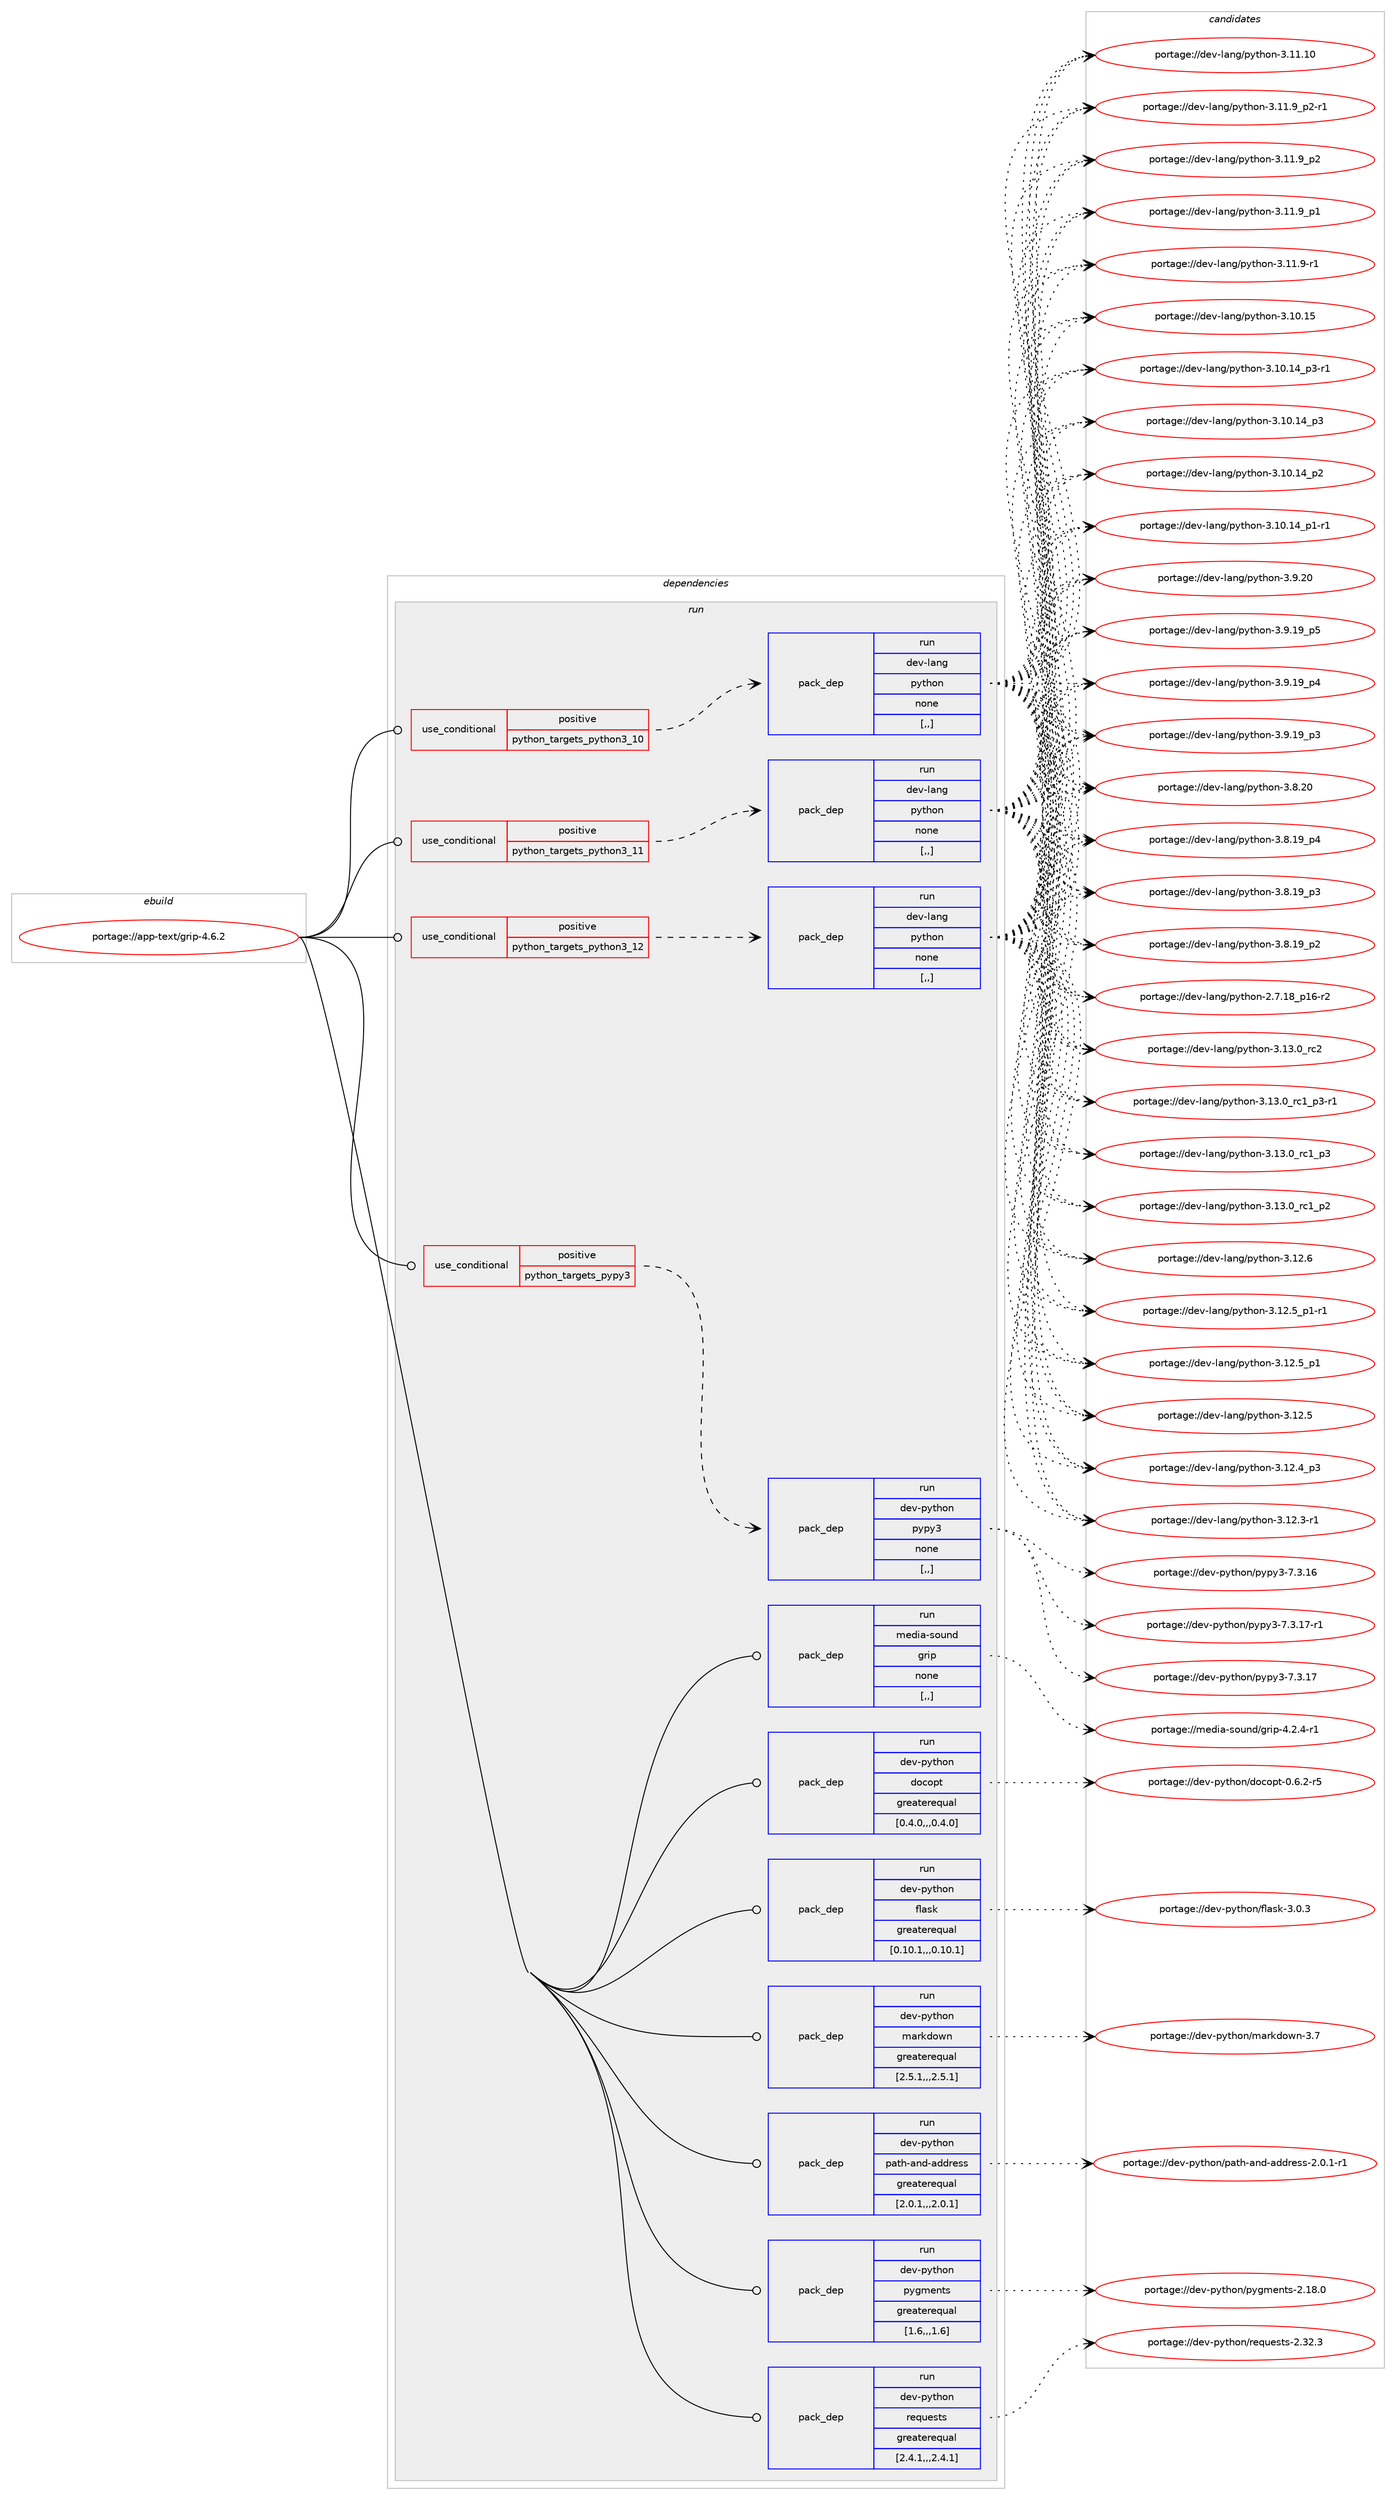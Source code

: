 digraph prolog {

# *************
# Graph options
# *************

newrank=true;
concentrate=true;
compound=true;
graph [rankdir=LR,fontname=Helvetica,fontsize=10,ranksep=1.5];#, ranksep=2.5, nodesep=0.2];
edge  [arrowhead=vee];
node  [fontname=Helvetica,fontsize=10];

# **********
# The ebuild
# **********

subgraph cluster_leftcol {
color=gray;
label=<<i>ebuild</i>>;
id [label="portage://app-text/grip-4.6.2", color=red, width=4, href="../app-text/grip-4.6.2.svg"];
}

# ****************
# The dependencies
# ****************

subgraph cluster_midcol {
color=gray;
label=<<i>dependencies</i>>;
subgraph cluster_compile {
fillcolor="#eeeeee";
style=filled;
label=<<i>compile</i>>;
}
subgraph cluster_compileandrun {
fillcolor="#eeeeee";
style=filled;
label=<<i>compile and run</i>>;
}
subgraph cluster_run {
fillcolor="#eeeeee";
style=filled;
label=<<i>run</i>>;
subgraph cond144934 {
dependency549060 [label=<<TABLE BORDER="0" CELLBORDER="1" CELLSPACING="0" CELLPADDING="4"><TR><TD ROWSPAN="3" CELLPADDING="10">use_conditional</TD></TR><TR><TD>positive</TD></TR><TR><TD>python_targets_pypy3</TD></TR></TABLE>>, shape=none, color=red];
subgraph pack400032 {
dependency549061 [label=<<TABLE BORDER="0" CELLBORDER="1" CELLSPACING="0" CELLPADDING="4" WIDTH="220"><TR><TD ROWSPAN="6" CELLPADDING="30">pack_dep</TD></TR><TR><TD WIDTH="110">run</TD></TR><TR><TD>dev-python</TD></TR><TR><TD>pypy3</TD></TR><TR><TD>none</TD></TR><TR><TD>[,,]</TD></TR></TABLE>>, shape=none, color=blue];
}
dependency549060:e -> dependency549061:w [weight=20,style="dashed",arrowhead="vee"];
}
id:e -> dependency549060:w [weight=20,style="solid",arrowhead="odot"];
subgraph cond144935 {
dependency549062 [label=<<TABLE BORDER="0" CELLBORDER="1" CELLSPACING="0" CELLPADDING="4"><TR><TD ROWSPAN="3" CELLPADDING="10">use_conditional</TD></TR><TR><TD>positive</TD></TR><TR><TD>python_targets_python3_10</TD></TR></TABLE>>, shape=none, color=red];
subgraph pack400033 {
dependency549063 [label=<<TABLE BORDER="0" CELLBORDER="1" CELLSPACING="0" CELLPADDING="4" WIDTH="220"><TR><TD ROWSPAN="6" CELLPADDING="30">pack_dep</TD></TR><TR><TD WIDTH="110">run</TD></TR><TR><TD>dev-lang</TD></TR><TR><TD>python</TD></TR><TR><TD>none</TD></TR><TR><TD>[,,]</TD></TR></TABLE>>, shape=none, color=blue];
}
dependency549062:e -> dependency549063:w [weight=20,style="dashed",arrowhead="vee"];
}
id:e -> dependency549062:w [weight=20,style="solid",arrowhead="odot"];
subgraph cond144936 {
dependency549064 [label=<<TABLE BORDER="0" CELLBORDER="1" CELLSPACING="0" CELLPADDING="4"><TR><TD ROWSPAN="3" CELLPADDING="10">use_conditional</TD></TR><TR><TD>positive</TD></TR><TR><TD>python_targets_python3_11</TD></TR></TABLE>>, shape=none, color=red];
subgraph pack400034 {
dependency549065 [label=<<TABLE BORDER="0" CELLBORDER="1" CELLSPACING="0" CELLPADDING="4" WIDTH="220"><TR><TD ROWSPAN="6" CELLPADDING="30">pack_dep</TD></TR><TR><TD WIDTH="110">run</TD></TR><TR><TD>dev-lang</TD></TR><TR><TD>python</TD></TR><TR><TD>none</TD></TR><TR><TD>[,,]</TD></TR></TABLE>>, shape=none, color=blue];
}
dependency549064:e -> dependency549065:w [weight=20,style="dashed",arrowhead="vee"];
}
id:e -> dependency549064:w [weight=20,style="solid",arrowhead="odot"];
subgraph cond144937 {
dependency549066 [label=<<TABLE BORDER="0" CELLBORDER="1" CELLSPACING="0" CELLPADDING="4"><TR><TD ROWSPAN="3" CELLPADDING="10">use_conditional</TD></TR><TR><TD>positive</TD></TR><TR><TD>python_targets_python3_12</TD></TR></TABLE>>, shape=none, color=red];
subgraph pack400035 {
dependency549067 [label=<<TABLE BORDER="0" CELLBORDER="1" CELLSPACING="0" CELLPADDING="4" WIDTH="220"><TR><TD ROWSPAN="6" CELLPADDING="30">pack_dep</TD></TR><TR><TD WIDTH="110">run</TD></TR><TR><TD>dev-lang</TD></TR><TR><TD>python</TD></TR><TR><TD>none</TD></TR><TR><TD>[,,]</TD></TR></TABLE>>, shape=none, color=blue];
}
dependency549066:e -> dependency549067:w [weight=20,style="dashed",arrowhead="vee"];
}
id:e -> dependency549066:w [weight=20,style="solid",arrowhead="odot"];
subgraph pack400036 {
dependency549068 [label=<<TABLE BORDER="0" CELLBORDER="1" CELLSPACING="0" CELLPADDING="4" WIDTH="220"><TR><TD ROWSPAN="6" CELLPADDING="30">pack_dep</TD></TR><TR><TD WIDTH="110">run</TD></TR><TR><TD>dev-python</TD></TR><TR><TD>docopt</TD></TR><TR><TD>greaterequal</TD></TR><TR><TD>[0.4.0,,,0.4.0]</TD></TR></TABLE>>, shape=none, color=blue];
}
id:e -> dependency549068:w [weight=20,style="solid",arrowhead="odot"];
subgraph pack400037 {
dependency549069 [label=<<TABLE BORDER="0" CELLBORDER="1" CELLSPACING="0" CELLPADDING="4" WIDTH="220"><TR><TD ROWSPAN="6" CELLPADDING="30">pack_dep</TD></TR><TR><TD WIDTH="110">run</TD></TR><TR><TD>dev-python</TD></TR><TR><TD>flask</TD></TR><TR><TD>greaterequal</TD></TR><TR><TD>[0.10.1,,,0.10.1]</TD></TR></TABLE>>, shape=none, color=blue];
}
id:e -> dependency549069:w [weight=20,style="solid",arrowhead="odot"];
subgraph pack400038 {
dependency549070 [label=<<TABLE BORDER="0" CELLBORDER="1" CELLSPACING="0" CELLPADDING="4" WIDTH="220"><TR><TD ROWSPAN="6" CELLPADDING="30">pack_dep</TD></TR><TR><TD WIDTH="110">run</TD></TR><TR><TD>dev-python</TD></TR><TR><TD>markdown</TD></TR><TR><TD>greaterequal</TD></TR><TR><TD>[2.5.1,,,2.5.1]</TD></TR></TABLE>>, shape=none, color=blue];
}
id:e -> dependency549070:w [weight=20,style="solid",arrowhead="odot"];
subgraph pack400039 {
dependency549071 [label=<<TABLE BORDER="0" CELLBORDER="1" CELLSPACING="0" CELLPADDING="4" WIDTH="220"><TR><TD ROWSPAN="6" CELLPADDING="30">pack_dep</TD></TR><TR><TD WIDTH="110">run</TD></TR><TR><TD>dev-python</TD></TR><TR><TD>path-and-address</TD></TR><TR><TD>greaterequal</TD></TR><TR><TD>[2.0.1,,,2.0.1]</TD></TR></TABLE>>, shape=none, color=blue];
}
id:e -> dependency549071:w [weight=20,style="solid",arrowhead="odot"];
subgraph pack400040 {
dependency549072 [label=<<TABLE BORDER="0" CELLBORDER="1" CELLSPACING="0" CELLPADDING="4" WIDTH="220"><TR><TD ROWSPAN="6" CELLPADDING="30">pack_dep</TD></TR><TR><TD WIDTH="110">run</TD></TR><TR><TD>dev-python</TD></TR><TR><TD>pygments</TD></TR><TR><TD>greaterequal</TD></TR><TR><TD>[1.6,,,1.6]</TD></TR></TABLE>>, shape=none, color=blue];
}
id:e -> dependency549072:w [weight=20,style="solid",arrowhead="odot"];
subgraph pack400041 {
dependency549073 [label=<<TABLE BORDER="0" CELLBORDER="1" CELLSPACING="0" CELLPADDING="4" WIDTH="220"><TR><TD ROWSPAN="6" CELLPADDING="30">pack_dep</TD></TR><TR><TD WIDTH="110">run</TD></TR><TR><TD>dev-python</TD></TR><TR><TD>requests</TD></TR><TR><TD>greaterequal</TD></TR><TR><TD>[2.4.1,,,2.4.1]</TD></TR></TABLE>>, shape=none, color=blue];
}
id:e -> dependency549073:w [weight=20,style="solid",arrowhead="odot"];
subgraph pack400042 {
dependency549074 [label=<<TABLE BORDER="0" CELLBORDER="1" CELLSPACING="0" CELLPADDING="4" WIDTH="220"><TR><TD ROWSPAN="6" CELLPADDING="30">pack_dep</TD></TR><TR><TD WIDTH="110">run</TD></TR><TR><TD>media-sound</TD></TR><TR><TD>grip</TD></TR><TR><TD>none</TD></TR><TR><TD>[,,]</TD></TR></TABLE>>, shape=none, color=blue];
}
id:e -> dependency549074:w [weight=20,style="solid",arrowhead="odot"];
}
}

# **************
# The candidates
# **************

subgraph cluster_choices {
rank=same;
color=gray;
label=<<i>candidates</i>>;

subgraph choice400032 {
color=black;
nodesep=1;
choice100101118451121211161041111104711212111212151455546514649554511449 [label="portage://dev-python/pypy3-7.3.17-r1", color=red, width=4,href="../dev-python/pypy3-7.3.17-r1.svg"];
choice10010111845112121116104111110471121211121215145554651464955 [label="portage://dev-python/pypy3-7.3.17", color=red, width=4,href="../dev-python/pypy3-7.3.17.svg"];
choice10010111845112121116104111110471121211121215145554651464954 [label="portage://dev-python/pypy3-7.3.16", color=red, width=4,href="../dev-python/pypy3-7.3.16.svg"];
dependency549061:e -> choice100101118451121211161041111104711212111212151455546514649554511449:w [style=dotted,weight="100"];
dependency549061:e -> choice10010111845112121116104111110471121211121215145554651464955:w [style=dotted,weight="100"];
dependency549061:e -> choice10010111845112121116104111110471121211121215145554651464954:w [style=dotted,weight="100"];
}
subgraph choice400033 {
color=black;
nodesep=1;
choice10010111845108971101034711212111610411111045514649514648951149950 [label="portage://dev-lang/python-3.13.0_rc2", color=red, width=4,href="../dev-lang/python-3.13.0_rc2.svg"];
choice1001011184510897110103471121211161041111104551464951464895114994995112514511449 [label="portage://dev-lang/python-3.13.0_rc1_p3-r1", color=red, width=4,href="../dev-lang/python-3.13.0_rc1_p3-r1.svg"];
choice100101118451089711010347112121116104111110455146495146489511499499511251 [label="portage://dev-lang/python-3.13.0_rc1_p3", color=red, width=4,href="../dev-lang/python-3.13.0_rc1_p3.svg"];
choice100101118451089711010347112121116104111110455146495146489511499499511250 [label="portage://dev-lang/python-3.13.0_rc1_p2", color=red, width=4,href="../dev-lang/python-3.13.0_rc1_p2.svg"];
choice10010111845108971101034711212111610411111045514649504654 [label="portage://dev-lang/python-3.12.6", color=red, width=4,href="../dev-lang/python-3.12.6.svg"];
choice1001011184510897110103471121211161041111104551464950465395112494511449 [label="portage://dev-lang/python-3.12.5_p1-r1", color=red, width=4,href="../dev-lang/python-3.12.5_p1-r1.svg"];
choice100101118451089711010347112121116104111110455146495046539511249 [label="portage://dev-lang/python-3.12.5_p1", color=red, width=4,href="../dev-lang/python-3.12.5_p1.svg"];
choice10010111845108971101034711212111610411111045514649504653 [label="portage://dev-lang/python-3.12.5", color=red, width=4,href="../dev-lang/python-3.12.5.svg"];
choice100101118451089711010347112121116104111110455146495046529511251 [label="portage://dev-lang/python-3.12.4_p3", color=red, width=4,href="../dev-lang/python-3.12.4_p3.svg"];
choice100101118451089711010347112121116104111110455146495046514511449 [label="portage://dev-lang/python-3.12.3-r1", color=red, width=4,href="../dev-lang/python-3.12.3-r1.svg"];
choice1001011184510897110103471121211161041111104551464949464948 [label="portage://dev-lang/python-3.11.10", color=red, width=4,href="../dev-lang/python-3.11.10.svg"];
choice1001011184510897110103471121211161041111104551464949465795112504511449 [label="portage://dev-lang/python-3.11.9_p2-r1", color=red, width=4,href="../dev-lang/python-3.11.9_p2-r1.svg"];
choice100101118451089711010347112121116104111110455146494946579511250 [label="portage://dev-lang/python-3.11.9_p2", color=red, width=4,href="../dev-lang/python-3.11.9_p2.svg"];
choice100101118451089711010347112121116104111110455146494946579511249 [label="portage://dev-lang/python-3.11.9_p1", color=red, width=4,href="../dev-lang/python-3.11.9_p1.svg"];
choice100101118451089711010347112121116104111110455146494946574511449 [label="portage://dev-lang/python-3.11.9-r1", color=red, width=4,href="../dev-lang/python-3.11.9-r1.svg"];
choice1001011184510897110103471121211161041111104551464948464953 [label="portage://dev-lang/python-3.10.15", color=red, width=4,href="../dev-lang/python-3.10.15.svg"];
choice100101118451089711010347112121116104111110455146494846495295112514511449 [label="portage://dev-lang/python-3.10.14_p3-r1", color=red, width=4,href="../dev-lang/python-3.10.14_p3-r1.svg"];
choice10010111845108971101034711212111610411111045514649484649529511251 [label="portage://dev-lang/python-3.10.14_p3", color=red, width=4,href="../dev-lang/python-3.10.14_p3.svg"];
choice10010111845108971101034711212111610411111045514649484649529511250 [label="portage://dev-lang/python-3.10.14_p2", color=red, width=4,href="../dev-lang/python-3.10.14_p2.svg"];
choice100101118451089711010347112121116104111110455146494846495295112494511449 [label="portage://dev-lang/python-3.10.14_p1-r1", color=red, width=4,href="../dev-lang/python-3.10.14_p1-r1.svg"];
choice10010111845108971101034711212111610411111045514657465048 [label="portage://dev-lang/python-3.9.20", color=red, width=4,href="../dev-lang/python-3.9.20.svg"];
choice100101118451089711010347112121116104111110455146574649579511253 [label="portage://dev-lang/python-3.9.19_p5", color=red, width=4,href="../dev-lang/python-3.9.19_p5.svg"];
choice100101118451089711010347112121116104111110455146574649579511252 [label="portage://dev-lang/python-3.9.19_p4", color=red, width=4,href="../dev-lang/python-3.9.19_p4.svg"];
choice100101118451089711010347112121116104111110455146574649579511251 [label="portage://dev-lang/python-3.9.19_p3", color=red, width=4,href="../dev-lang/python-3.9.19_p3.svg"];
choice10010111845108971101034711212111610411111045514656465048 [label="portage://dev-lang/python-3.8.20", color=red, width=4,href="../dev-lang/python-3.8.20.svg"];
choice100101118451089711010347112121116104111110455146564649579511252 [label="portage://dev-lang/python-3.8.19_p4", color=red, width=4,href="../dev-lang/python-3.8.19_p4.svg"];
choice100101118451089711010347112121116104111110455146564649579511251 [label="portage://dev-lang/python-3.8.19_p3", color=red, width=4,href="../dev-lang/python-3.8.19_p3.svg"];
choice100101118451089711010347112121116104111110455146564649579511250 [label="portage://dev-lang/python-3.8.19_p2", color=red, width=4,href="../dev-lang/python-3.8.19_p2.svg"];
choice100101118451089711010347112121116104111110455046554649569511249544511450 [label="portage://dev-lang/python-2.7.18_p16-r2", color=red, width=4,href="../dev-lang/python-2.7.18_p16-r2.svg"];
dependency549063:e -> choice10010111845108971101034711212111610411111045514649514648951149950:w [style=dotted,weight="100"];
dependency549063:e -> choice1001011184510897110103471121211161041111104551464951464895114994995112514511449:w [style=dotted,weight="100"];
dependency549063:e -> choice100101118451089711010347112121116104111110455146495146489511499499511251:w [style=dotted,weight="100"];
dependency549063:e -> choice100101118451089711010347112121116104111110455146495146489511499499511250:w [style=dotted,weight="100"];
dependency549063:e -> choice10010111845108971101034711212111610411111045514649504654:w [style=dotted,weight="100"];
dependency549063:e -> choice1001011184510897110103471121211161041111104551464950465395112494511449:w [style=dotted,weight="100"];
dependency549063:e -> choice100101118451089711010347112121116104111110455146495046539511249:w [style=dotted,weight="100"];
dependency549063:e -> choice10010111845108971101034711212111610411111045514649504653:w [style=dotted,weight="100"];
dependency549063:e -> choice100101118451089711010347112121116104111110455146495046529511251:w [style=dotted,weight="100"];
dependency549063:e -> choice100101118451089711010347112121116104111110455146495046514511449:w [style=dotted,weight="100"];
dependency549063:e -> choice1001011184510897110103471121211161041111104551464949464948:w [style=dotted,weight="100"];
dependency549063:e -> choice1001011184510897110103471121211161041111104551464949465795112504511449:w [style=dotted,weight="100"];
dependency549063:e -> choice100101118451089711010347112121116104111110455146494946579511250:w [style=dotted,weight="100"];
dependency549063:e -> choice100101118451089711010347112121116104111110455146494946579511249:w [style=dotted,weight="100"];
dependency549063:e -> choice100101118451089711010347112121116104111110455146494946574511449:w [style=dotted,weight="100"];
dependency549063:e -> choice1001011184510897110103471121211161041111104551464948464953:w [style=dotted,weight="100"];
dependency549063:e -> choice100101118451089711010347112121116104111110455146494846495295112514511449:w [style=dotted,weight="100"];
dependency549063:e -> choice10010111845108971101034711212111610411111045514649484649529511251:w [style=dotted,weight="100"];
dependency549063:e -> choice10010111845108971101034711212111610411111045514649484649529511250:w [style=dotted,weight="100"];
dependency549063:e -> choice100101118451089711010347112121116104111110455146494846495295112494511449:w [style=dotted,weight="100"];
dependency549063:e -> choice10010111845108971101034711212111610411111045514657465048:w [style=dotted,weight="100"];
dependency549063:e -> choice100101118451089711010347112121116104111110455146574649579511253:w [style=dotted,weight="100"];
dependency549063:e -> choice100101118451089711010347112121116104111110455146574649579511252:w [style=dotted,weight="100"];
dependency549063:e -> choice100101118451089711010347112121116104111110455146574649579511251:w [style=dotted,weight="100"];
dependency549063:e -> choice10010111845108971101034711212111610411111045514656465048:w [style=dotted,weight="100"];
dependency549063:e -> choice100101118451089711010347112121116104111110455146564649579511252:w [style=dotted,weight="100"];
dependency549063:e -> choice100101118451089711010347112121116104111110455146564649579511251:w [style=dotted,weight="100"];
dependency549063:e -> choice100101118451089711010347112121116104111110455146564649579511250:w [style=dotted,weight="100"];
dependency549063:e -> choice100101118451089711010347112121116104111110455046554649569511249544511450:w [style=dotted,weight="100"];
}
subgraph choice400034 {
color=black;
nodesep=1;
choice10010111845108971101034711212111610411111045514649514648951149950 [label="portage://dev-lang/python-3.13.0_rc2", color=red, width=4,href="../dev-lang/python-3.13.0_rc2.svg"];
choice1001011184510897110103471121211161041111104551464951464895114994995112514511449 [label="portage://dev-lang/python-3.13.0_rc1_p3-r1", color=red, width=4,href="../dev-lang/python-3.13.0_rc1_p3-r1.svg"];
choice100101118451089711010347112121116104111110455146495146489511499499511251 [label="portage://dev-lang/python-3.13.0_rc1_p3", color=red, width=4,href="../dev-lang/python-3.13.0_rc1_p3.svg"];
choice100101118451089711010347112121116104111110455146495146489511499499511250 [label="portage://dev-lang/python-3.13.0_rc1_p2", color=red, width=4,href="../dev-lang/python-3.13.0_rc1_p2.svg"];
choice10010111845108971101034711212111610411111045514649504654 [label="portage://dev-lang/python-3.12.6", color=red, width=4,href="../dev-lang/python-3.12.6.svg"];
choice1001011184510897110103471121211161041111104551464950465395112494511449 [label="portage://dev-lang/python-3.12.5_p1-r1", color=red, width=4,href="../dev-lang/python-3.12.5_p1-r1.svg"];
choice100101118451089711010347112121116104111110455146495046539511249 [label="portage://dev-lang/python-3.12.5_p1", color=red, width=4,href="../dev-lang/python-3.12.5_p1.svg"];
choice10010111845108971101034711212111610411111045514649504653 [label="portage://dev-lang/python-3.12.5", color=red, width=4,href="../dev-lang/python-3.12.5.svg"];
choice100101118451089711010347112121116104111110455146495046529511251 [label="portage://dev-lang/python-3.12.4_p3", color=red, width=4,href="../dev-lang/python-3.12.4_p3.svg"];
choice100101118451089711010347112121116104111110455146495046514511449 [label="portage://dev-lang/python-3.12.3-r1", color=red, width=4,href="../dev-lang/python-3.12.3-r1.svg"];
choice1001011184510897110103471121211161041111104551464949464948 [label="portage://dev-lang/python-3.11.10", color=red, width=4,href="../dev-lang/python-3.11.10.svg"];
choice1001011184510897110103471121211161041111104551464949465795112504511449 [label="portage://dev-lang/python-3.11.9_p2-r1", color=red, width=4,href="../dev-lang/python-3.11.9_p2-r1.svg"];
choice100101118451089711010347112121116104111110455146494946579511250 [label="portage://dev-lang/python-3.11.9_p2", color=red, width=4,href="../dev-lang/python-3.11.9_p2.svg"];
choice100101118451089711010347112121116104111110455146494946579511249 [label="portage://dev-lang/python-3.11.9_p1", color=red, width=4,href="../dev-lang/python-3.11.9_p1.svg"];
choice100101118451089711010347112121116104111110455146494946574511449 [label="portage://dev-lang/python-3.11.9-r1", color=red, width=4,href="../dev-lang/python-3.11.9-r1.svg"];
choice1001011184510897110103471121211161041111104551464948464953 [label="portage://dev-lang/python-3.10.15", color=red, width=4,href="../dev-lang/python-3.10.15.svg"];
choice100101118451089711010347112121116104111110455146494846495295112514511449 [label="portage://dev-lang/python-3.10.14_p3-r1", color=red, width=4,href="../dev-lang/python-3.10.14_p3-r1.svg"];
choice10010111845108971101034711212111610411111045514649484649529511251 [label="portage://dev-lang/python-3.10.14_p3", color=red, width=4,href="../dev-lang/python-3.10.14_p3.svg"];
choice10010111845108971101034711212111610411111045514649484649529511250 [label="portage://dev-lang/python-3.10.14_p2", color=red, width=4,href="../dev-lang/python-3.10.14_p2.svg"];
choice100101118451089711010347112121116104111110455146494846495295112494511449 [label="portage://dev-lang/python-3.10.14_p1-r1", color=red, width=4,href="../dev-lang/python-3.10.14_p1-r1.svg"];
choice10010111845108971101034711212111610411111045514657465048 [label="portage://dev-lang/python-3.9.20", color=red, width=4,href="../dev-lang/python-3.9.20.svg"];
choice100101118451089711010347112121116104111110455146574649579511253 [label="portage://dev-lang/python-3.9.19_p5", color=red, width=4,href="../dev-lang/python-3.9.19_p5.svg"];
choice100101118451089711010347112121116104111110455146574649579511252 [label="portage://dev-lang/python-3.9.19_p4", color=red, width=4,href="../dev-lang/python-3.9.19_p4.svg"];
choice100101118451089711010347112121116104111110455146574649579511251 [label="portage://dev-lang/python-3.9.19_p3", color=red, width=4,href="../dev-lang/python-3.9.19_p3.svg"];
choice10010111845108971101034711212111610411111045514656465048 [label="portage://dev-lang/python-3.8.20", color=red, width=4,href="../dev-lang/python-3.8.20.svg"];
choice100101118451089711010347112121116104111110455146564649579511252 [label="portage://dev-lang/python-3.8.19_p4", color=red, width=4,href="../dev-lang/python-3.8.19_p4.svg"];
choice100101118451089711010347112121116104111110455146564649579511251 [label="portage://dev-lang/python-3.8.19_p3", color=red, width=4,href="../dev-lang/python-3.8.19_p3.svg"];
choice100101118451089711010347112121116104111110455146564649579511250 [label="portage://dev-lang/python-3.8.19_p2", color=red, width=4,href="../dev-lang/python-3.8.19_p2.svg"];
choice100101118451089711010347112121116104111110455046554649569511249544511450 [label="portage://dev-lang/python-2.7.18_p16-r2", color=red, width=4,href="../dev-lang/python-2.7.18_p16-r2.svg"];
dependency549065:e -> choice10010111845108971101034711212111610411111045514649514648951149950:w [style=dotted,weight="100"];
dependency549065:e -> choice1001011184510897110103471121211161041111104551464951464895114994995112514511449:w [style=dotted,weight="100"];
dependency549065:e -> choice100101118451089711010347112121116104111110455146495146489511499499511251:w [style=dotted,weight="100"];
dependency549065:e -> choice100101118451089711010347112121116104111110455146495146489511499499511250:w [style=dotted,weight="100"];
dependency549065:e -> choice10010111845108971101034711212111610411111045514649504654:w [style=dotted,weight="100"];
dependency549065:e -> choice1001011184510897110103471121211161041111104551464950465395112494511449:w [style=dotted,weight="100"];
dependency549065:e -> choice100101118451089711010347112121116104111110455146495046539511249:w [style=dotted,weight="100"];
dependency549065:e -> choice10010111845108971101034711212111610411111045514649504653:w [style=dotted,weight="100"];
dependency549065:e -> choice100101118451089711010347112121116104111110455146495046529511251:w [style=dotted,weight="100"];
dependency549065:e -> choice100101118451089711010347112121116104111110455146495046514511449:w [style=dotted,weight="100"];
dependency549065:e -> choice1001011184510897110103471121211161041111104551464949464948:w [style=dotted,weight="100"];
dependency549065:e -> choice1001011184510897110103471121211161041111104551464949465795112504511449:w [style=dotted,weight="100"];
dependency549065:e -> choice100101118451089711010347112121116104111110455146494946579511250:w [style=dotted,weight="100"];
dependency549065:e -> choice100101118451089711010347112121116104111110455146494946579511249:w [style=dotted,weight="100"];
dependency549065:e -> choice100101118451089711010347112121116104111110455146494946574511449:w [style=dotted,weight="100"];
dependency549065:e -> choice1001011184510897110103471121211161041111104551464948464953:w [style=dotted,weight="100"];
dependency549065:e -> choice100101118451089711010347112121116104111110455146494846495295112514511449:w [style=dotted,weight="100"];
dependency549065:e -> choice10010111845108971101034711212111610411111045514649484649529511251:w [style=dotted,weight="100"];
dependency549065:e -> choice10010111845108971101034711212111610411111045514649484649529511250:w [style=dotted,weight="100"];
dependency549065:e -> choice100101118451089711010347112121116104111110455146494846495295112494511449:w [style=dotted,weight="100"];
dependency549065:e -> choice10010111845108971101034711212111610411111045514657465048:w [style=dotted,weight="100"];
dependency549065:e -> choice100101118451089711010347112121116104111110455146574649579511253:w [style=dotted,weight="100"];
dependency549065:e -> choice100101118451089711010347112121116104111110455146574649579511252:w [style=dotted,weight="100"];
dependency549065:e -> choice100101118451089711010347112121116104111110455146574649579511251:w [style=dotted,weight="100"];
dependency549065:e -> choice10010111845108971101034711212111610411111045514656465048:w [style=dotted,weight="100"];
dependency549065:e -> choice100101118451089711010347112121116104111110455146564649579511252:w [style=dotted,weight="100"];
dependency549065:e -> choice100101118451089711010347112121116104111110455146564649579511251:w [style=dotted,weight="100"];
dependency549065:e -> choice100101118451089711010347112121116104111110455146564649579511250:w [style=dotted,weight="100"];
dependency549065:e -> choice100101118451089711010347112121116104111110455046554649569511249544511450:w [style=dotted,weight="100"];
}
subgraph choice400035 {
color=black;
nodesep=1;
choice10010111845108971101034711212111610411111045514649514648951149950 [label="portage://dev-lang/python-3.13.0_rc2", color=red, width=4,href="../dev-lang/python-3.13.0_rc2.svg"];
choice1001011184510897110103471121211161041111104551464951464895114994995112514511449 [label="portage://dev-lang/python-3.13.0_rc1_p3-r1", color=red, width=4,href="../dev-lang/python-3.13.0_rc1_p3-r1.svg"];
choice100101118451089711010347112121116104111110455146495146489511499499511251 [label="portage://dev-lang/python-3.13.0_rc1_p3", color=red, width=4,href="../dev-lang/python-3.13.0_rc1_p3.svg"];
choice100101118451089711010347112121116104111110455146495146489511499499511250 [label="portage://dev-lang/python-3.13.0_rc1_p2", color=red, width=4,href="../dev-lang/python-3.13.0_rc1_p2.svg"];
choice10010111845108971101034711212111610411111045514649504654 [label="portage://dev-lang/python-3.12.6", color=red, width=4,href="../dev-lang/python-3.12.6.svg"];
choice1001011184510897110103471121211161041111104551464950465395112494511449 [label="portage://dev-lang/python-3.12.5_p1-r1", color=red, width=4,href="../dev-lang/python-3.12.5_p1-r1.svg"];
choice100101118451089711010347112121116104111110455146495046539511249 [label="portage://dev-lang/python-3.12.5_p1", color=red, width=4,href="../dev-lang/python-3.12.5_p1.svg"];
choice10010111845108971101034711212111610411111045514649504653 [label="portage://dev-lang/python-3.12.5", color=red, width=4,href="../dev-lang/python-3.12.5.svg"];
choice100101118451089711010347112121116104111110455146495046529511251 [label="portage://dev-lang/python-3.12.4_p3", color=red, width=4,href="../dev-lang/python-3.12.4_p3.svg"];
choice100101118451089711010347112121116104111110455146495046514511449 [label="portage://dev-lang/python-3.12.3-r1", color=red, width=4,href="../dev-lang/python-3.12.3-r1.svg"];
choice1001011184510897110103471121211161041111104551464949464948 [label="portage://dev-lang/python-3.11.10", color=red, width=4,href="../dev-lang/python-3.11.10.svg"];
choice1001011184510897110103471121211161041111104551464949465795112504511449 [label="portage://dev-lang/python-3.11.9_p2-r1", color=red, width=4,href="../dev-lang/python-3.11.9_p2-r1.svg"];
choice100101118451089711010347112121116104111110455146494946579511250 [label="portage://dev-lang/python-3.11.9_p2", color=red, width=4,href="../dev-lang/python-3.11.9_p2.svg"];
choice100101118451089711010347112121116104111110455146494946579511249 [label="portage://dev-lang/python-3.11.9_p1", color=red, width=4,href="../dev-lang/python-3.11.9_p1.svg"];
choice100101118451089711010347112121116104111110455146494946574511449 [label="portage://dev-lang/python-3.11.9-r1", color=red, width=4,href="../dev-lang/python-3.11.9-r1.svg"];
choice1001011184510897110103471121211161041111104551464948464953 [label="portage://dev-lang/python-3.10.15", color=red, width=4,href="../dev-lang/python-3.10.15.svg"];
choice100101118451089711010347112121116104111110455146494846495295112514511449 [label="portage://dev-lang/python-3.10.14_p3-r1", color=red, width=4,href="../dev-lang/python-3.10.14_p3-r1.svg"];
choice10010111845108971101034711212111610411111045514649484649529511251 [label="portage://dev-lang/python-3.10.14_p3", color=red, width=4,href="../dev-lang/python-3.10.14_p3.svg"];
choice10010111845108971101034711212111610411111045514649484649529511250 [label="portage://dev-lang/python-3.10.14_p2", color=red, width=4,href="../dev-lang/python-3.10.14_p2.svg"];
choice100101118451089711010347112121116104111110455146494846495295112494511449 [label="portage://dev-lang/python-3.10.14_p1-r1", color=red, width=4,href="../dev-lang/python-3.10.14_p1-r1.svg"];
choice10010111845108971101034711212111610411111045514657465048 [label="portage://dev-lang/python-3.9.20", color=red, width=4,href="../dev-lang/python-3.9.20.svg"];
choice100101118451089711010347112121116104111110455146574649579511253 [label="portage://dev-lang/python-3.9.19_p5", color=red, width=4,href="../dev-lang/python-3.9.19_p5.svg"];
choice100101118451089711010347112121116104111110455146574649579511252 [label="portage://dev-lang/python-3.9.19_p4", color=red, width=4,href="../dev-lang/python-3.9.19_p4.svg"];
choice100101118451089711010347112121116104111110455146574649579511251 [label="portage://dev-lang/python-3.9.19_p3", color=red, width=4,href="../dev-lang/python-3.9.19_p3.svg"];
choice10010111845108971101034711212111610411111045514656465048 [label="portage://dev-lang/python-3.8.20", color=red, width=4,href="../dev-lang/python-3.8.20.svg"];
choice100101118451089711010347112121116104111110455146564649579511252 [label="portage://dev-lang/python-3.8.19_p4", color=red, width=4,href="../dev-lang/python-3.8.19_p4.svg"];
choice100101118451089711010347112121116104111110455146564649579511251 [label="portage://dev-lang/python-3.8.19_p3", color=red, width=4,href="../dev-lang/python-3.8.19_p3.svg"];
choice100101118451089711010347112121116104111110455146564649579511250 [label="portage://dev-lang/python-3.8.19_p2", color=red, width=4,href="../dev-lang/python-3.8.19_p2.svg"];
choice100101118451089711010347112121116104111110455046554649569511249544511450 [label="portage://dev-lang/python-2.7.18_p16-r2", color=red, width=4,href="../dev-lang/python-2.7.18_p16-r2.svg"];
dependency549067:e -> choice10010111845108971101034711212111610411111045514649514648951149950:w [style=dotted,weight="100"];
dependency549067:e -> choice1001011184510897110103471121211161041111104551464951464895114994995112514511449:w [style=dotted,weight="100"];
dependency549067:e -> choice100101118451089711010347112121116104111110455146495146489511499499511251:w [style=dotted,weight="100"];
dependency549067:e -> choice100101118451089711010347112121116104111110455146495146489511499499511250:w [style=dotted,weight="100"];
dependency549067:e -> choice10010111845108971101034711212111610411111045514649504654:w [style=dotted,weight="100"];
dependency549067:e -> choice1001011184510897110103471121211161041111104551464950465395112494511449:w [style=dotted,weight="100"];
dependency549067:e -> choice100101118451089711010347112121116104111110455146495046539511249:w [style=dotted,weight="100"];
dependency549067:e -> choice10010111845108971101034711212111610411111045514649504653:w [style=dotted,weight="100"];
dependency549067:e -> choice100101118451089711010347112121116104111110455146495046529511251:w [style=dotted,weight="100"];
dependency549067:e -> choice100101118451089711010347112121116104111110455146495046514511449:w [style=dotted,weight="100"];
dependency549067:e -> choice1001011184510897110103471121211161041111104551464949464948:w [style=dotted,weight="100"];
dependency549067:e -> choice1001011184510897110103471121211161041111104551464949465795112504511449:w [style=dotted,weight="100"];
dependency549067:e -> choice100101118451089711010347112121116104111110455146494946579511250:w [style=dotted,weight="100"];
dependency549067:e -> choice100101118451089711010347112121116104111110455146494946579511249:w [style=dotted,weight="100"];
dependency549067:e -> choice100101118451089711010347112121116104111110455146494946574511449:w [style=dotted,weight="100"];
dependency549067:e -> choice1001011184510897110103471121211161041111104551464948464953:w [style=dotted,weight="100"];
dependency549067:e -> choice100101118451089711010347112121116104111110455146494846495295112514511449:w [style=dotted,weight="100"];
dependency549067:e -> choice10010111845108971101034711212111610411111045514649484649529511251:w [style=dotted,weight="100"];
dependency549067:e -> choice10010111845108971101034711212111610411111045514649484649529511250:w [style=dotted,weight="100"];
dependency549067:e -> choice100101118451089711010347112121116104111110455146494846495295112494511449:w [style=dotted,weight="100"];
dependency549067:e -> choice10010111845108971101034711212111610411111045514657465048:w [style=dotted,weight="100"];
dependency549067:e -> choice100101118451089711010347112121116104111110455146574649579511253:w [style=dotted,weight="100"];
dependency549067:e -> choice100101118451089711010347112121116104111110455146574649579511252:w [style=dotted,weight="100"];
dependency549067:e -> choice100101118451089711010347112121116104111110455146574649579511251:w [style=dotted,weight="100"];
dependency549067:e -> choice10010111845108971101034711212111610411111045514656465048:w [style=dotted,weight="100"];
dependency549067:e -> choice100101118451089711010347112121116104111110455146564649579511252:w [style=dotted,weight="100"];
dependency549067:e -> choice100101118451089711010347112121116104111110455146564649579511251:w [style=dotted,weight="100"];
dependency549067:e -> choice100101118451089711010347112121116104111110455146564649579511250:w [style=dotted,weight="100"];
dependency549067:e -> choice100101118451089711010347112121116104111110455046554649569511249544511450:w [style=dotted,weight="100"];
}
subgraph choice400036 {
color=black;
nodesep=1;
choice1001011184511212111610411111047100111991111121164548465446504511453 [label="portage://dev-python/docopt-0.6.2-r5", color=red, width=4,href="../dev-python/docopt-0.6.2-r5.svg"];
dependency549068:e -> choice1001011184511212111610411111047100111991111121164548465446504511453:w [style=dotted,weight="100"];
}
subgraph choice400037 {
color=black;
nodesep=1;
choice100101118451121211161041111104710210897115107455146484651 [label="portage://dev-python/flask-3.0.3", color=red, width=4,href="../dev-python/flask-3.0.3.svg"];
dependency549069:e -> choice100101118451121211161041111104710210897115107455146484651:w [style=dotted,weight="100"];
}
subgraph choice400038 {
color=black;
nodesep=1;
choice10010111845112121116104111110471099711410710011111911045514655 [label="portage://dev-python/markdown-3.7", color=red, width=4,href="../dev-python/markdown-3.7.svg"];
dependency549070:e -> choice10010111845112121116104111110471099711410710011111911045514655:w [style=dotted,weight="100"];
}
subgraph choice400039 {
color=black;
nodesep=1;
choice100101118451121211161041111104711297116104459711010045971001001141011151154550464846494511449 [label="portage://dev-python/path-and-address-2.0.1-r1", color=red, width=4,href="../dev-python/path-and-address-2.0.1-r1.svg"];
dependency549071:e -> choice100101118451121211161041111104711297116104459711010045971001001141011151154550464846494511449:w [style=dotted,weight="100"];
}
subgraph choice400040 {
color=black;
nodesep=1;
choice100101118451121211161041111104711212110310910111011611545504649564648 [label="portage://dev-python/pygments-2.18.0", color=red, width=4,href="../dev-python/pygments-2.18.0.svg"];
dependency549072:e -> choice100101118451121211161041111104711212110310910111011611545504649564648:w [style=dotted,weight="100"];
}
subgraph choice400041 {
color=black;
nodesep=1;
choice100101118451121211161041111104711410111311710111511611545504651504651 [label="portage://dev-python/requests-2.32.3", color=red, width=4,href="../dev-python/requests-2.32.3.svg"];
dependency549073:e -> choice100101118451121211161041111104711410111311710111511611545504651504651:w [style=dotted,weight="100"];
}
subgraph choice400042 {
color=black;
nodesep=1;
choice1091011001059745115111117110100471031141051124552465046524511449 [label="portage://media-sound/grip-4.2.4-r1", color=red, width=4,href="../media-sound/grip-4.2.4-r1.svg"];
dependency549074:e -> choice1091011001059745115111117110100471031141051124552465046524511449:w [style=dotted,weight="100"];
}
}

}
